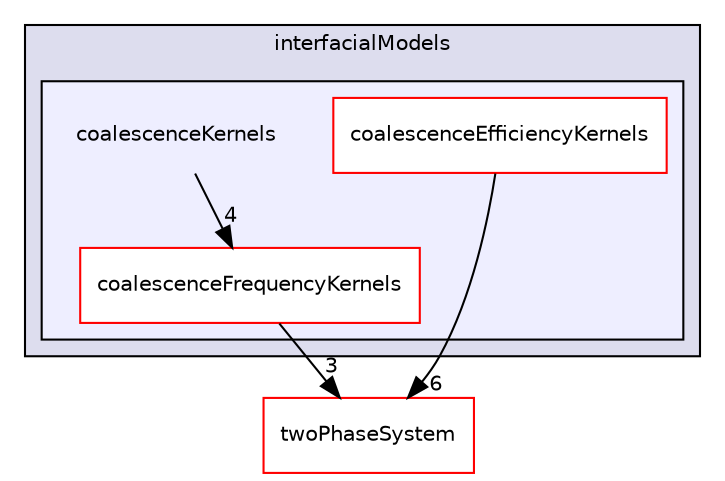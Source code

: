 digraph "coalescenceKernels" {
  bgcolor=transparent;
  compound=true
  node [ fontsize="10", fontname="Helvetica"];
  edge [ labelfontsize="10", labelfontname="Helvetica"];
  subgraph clusterdir_917add706488739a95df57895f4aaf2a {
    graph [ bgcolor="#ddddee", pencolor="black", label="interfacialModels" fontname="Helvetica", fontsize="10", URL="dir_917add706488739a95df57895f4aaf2a.html"]
  subgraph clusterdir_8f2ae065d706742e7732d935e797e22a {
    graph [ bgcolor="#eeeeff", pencolor="black", label="" URL="dir_8f2ae065d706742e7732d935e797e22a.html"];
    dir_8f2ae065d706742e7732d935e797e22a [shape=plaintext label="coalescenceKernels"];
    dir_f8cea5ddaf85017118957b9ebd36b43c [shape=box label="coalescenceEfficiencyKernels" color="red" fillcolor="white" style="filled" URL="dir_f8cea5ddaf85017118957b9ebd36b43c.html"];
    dir_92820da124da6957650bddb1ecb938b0 [shape=box label="coalescenceFrequencyKernels" color="red" fillcolor="white" style="filled" URL="dir_92820da124da6957650bddb1ecb938b0.html"];
  }
  }
  dir_c8dd8d838525102dfd397a50c2714810 [shape=box label="twoPhaseSystem" color="red" URL="dir_c8dd8d838525102dfd397a50c2714810.html"];
  dir_f8cea5ddaf85017118957b9ebd36b43c->dir_c8dd8d838525102dfd397a50c2714810 [headlabel="6", labeldistance=1.5 headhref="dir_000074_000054.html"];
  dir_8f2ae065d706742e7732d935e797e22a->dir_92820da124da6957650bddb1ecb938b0 [headlabel="4", labeldistance=1.5 headhref="dir_000073_000077.html"];
  dir_92820da124da6957650bddb1ecb938b0->dir_c8dd8d838525102dfd397a50c2714810 [headlabel="3", labeldistance=1.5 headhref="dir_000077_000054.html"];
}
